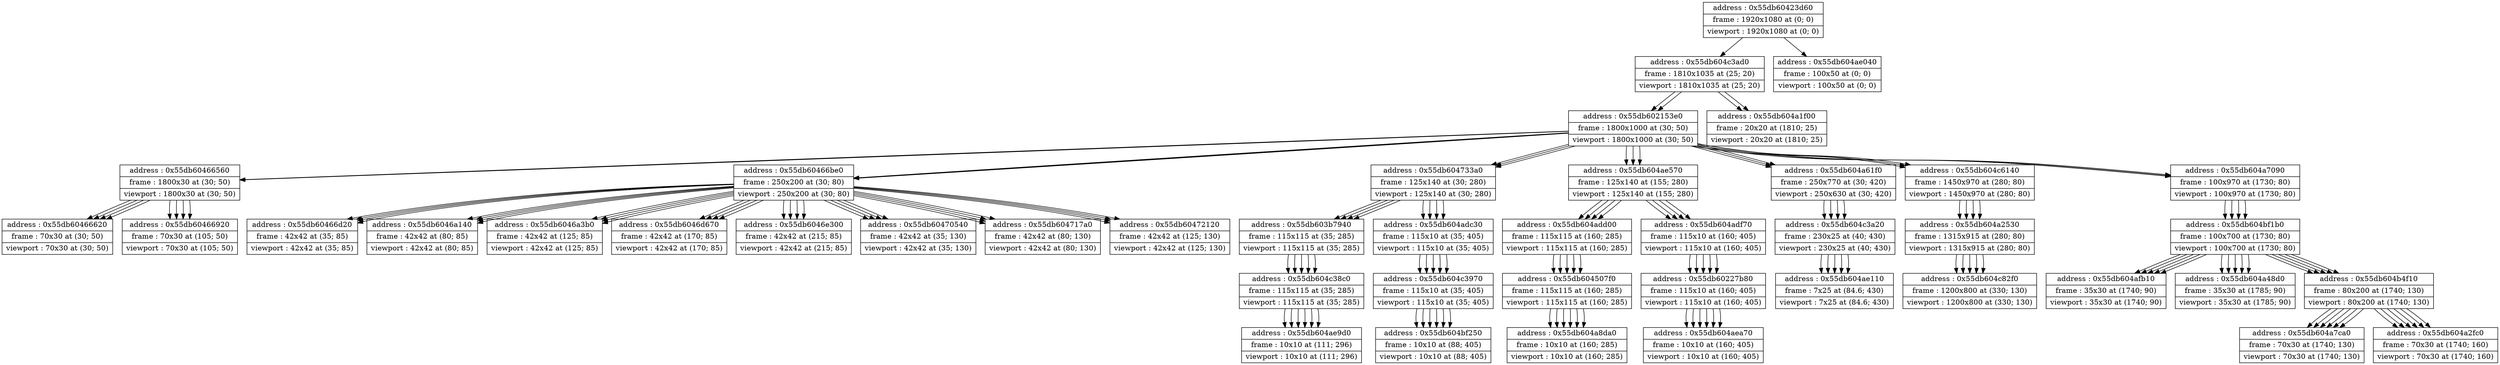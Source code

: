 digraph {
	node [shape=record]
	node0x55db602153e0 [label = "{address : 0x55db602153e0 |frame : 1800x1000 at (30; 50) |viewport : 1800x1000 at (30; 50)}"];

	 node0x55db602153e0 -> node0x55db60466560 [color=black];
	node0x55db60466560 [label = "{address : 0x55db60466560 |frame : 1800x30 at (30; 50) |viewport : 1800x30 at (30; 50)}"];

	 node0x55db60466560 -> node0x55db60466620 [color=black];
	node0x55db60466620 [label = "{address : 0x55db60466620 |frame : 70x30 at (30; 50) |viewport : 70x30 at (30; 50)}"];

	 node0x55db60466560 -> node0x55db60466920 [color=black];
	node0x55db60466920 [label = "{address : 0x55db60466920 |frame : 70x30 at (105; 50) |viewport : 70x30 at (105; 50)}"];

	 node0x55db602153e0 -> node0x55db60466be0 [color=black];
	node0x55db60466be0 [label = "{address : 0x55db60466be0 |frame : 250x200 at (30; 80) |viewport : 250x200 at (30; 80)}"];

	 node0x55db60466be0 -> node0x55db60466d20 [color=black];
	node0x55db60466d20 [label = "{address : 0x55db60466d20 |frame : 42x42 at (35; 85) |viewport : 42x42 at (35; 85)}"];

	 node0x55db60466be0 -> node0x55db6046a140 [color=black];
	node0x55db6046a140 [label = "{address : 0x55db6046a140 |frame : 42x42 at (80; 85) |viewport : 42x42 at (80; 85)}"];

	 node0x55db60466be0 -> node0x55db6046a3b0 [color=black];
	node0x55db6046a3b0 [label = "{address : 0x55db6046a3b0 |frame : 42x42 at (125; 85) |viewport : 42x42 at (125; 85)}"];

	 node0x55db60466be0 -> node0x55db6046d670 [color=black];
	node0x55db6046d670 [label = "{address : 0x55db6046d670 |frame : 42x42 at (170; 85) |viewport : 42x42 at (170; 85)}"];

	 node0x55db60466be0 -> node0x55db6046e300 [color=black];
	node0x55db6046e300 [label = "{address : 0x55db6046e300 |frame : 42x42 at (215; 85) |viewport : 42x42 at (215; 85)}"];

	 node0x55db60466be0 -> node0x55db60470540 [color=black];
	node0x55db60470540 [label = "{address : 0x55db60470540 |frame : 42x42 at (35; 130) |viewport : 42x42 at (35; 130)}"];

	 node0x55db60466be0 -> node0x55db604717a0 [color=black];
	node0x55db604717a0 [label = "{address : 0x55db604717a0 |frame : 42x42 at (80; 130) |viewport : 42x42 at (80; 130)}"];

	 node0x55db60466be0 -> node0x55db60472120 [color=black];
	node0x55db60472120 [label = "{address : 0x55db60472120 |frame : 42x42 at (125; 130) |viewport : 42x42 at (125; 130)}"];

	 node0x55db602153e0 -> node0x55db604733a0 [color=black];
	node0x55db604733a0 [label = "{address : 0x55db604733a0 |frame : 125x140 at (30; 280) |viewport : 125x140 at (30; 280)}"];

	 node0x55db604733a0 -> node0x55db603b7940 [color=black];
	node0x55db603b7940 [label = "{address : 0x55db603b7940 |frame : 115x115 at (35; 285) |viewport : 115x115 at (35; 285)}"];

	 node0x55db603b7940 -> node0x55db604c38c0 [color=black];
	node0x55db604c38c0 [label = "{address : 0x55db604c38c0 |frame : 115x115 at (35; 285) |viewport : 115x115 at (35; 285)}"];

	 node0x55db604c38c0 -> node0x55db604ae9d0 [color=black];
	node0x55db604ae9d0 [label = "{address : 0x55db604ae9d0 |frame : 10x10 at (111; 296) |viewport : 10x10 at (111; 296)}"];

	 node0x55db604733a0 -> node0x55db604adc30 [color=black];
	node0x55db604adc30 [label = "{address : 0x55db604adc30 |frame : 115x10 at (35; 405) |viewport : 115x10 at (35; 405)}"];

	 node0x55db604adc30 -> node0x55db604c3970 [color=black];
	node0x55db604c3970 [label = "{address : 0x55db604c3970 |frame : 115x10 at (35; 405) |viewport : 115x10 at (35; 405)}"];

	 node0x55db604c3970 -> node0x55db604bf250 [color=black];
	node0x55db604bf250 [label = "{address : 0x55db604bf250 |frame : 10x10 at (88; 405) |viewport : 10x10 at (88; 405)}"];

	 node0x55db602153e0 -> node0x55db604ae570 [color=black];
	node0x55db604ae570 [label = "{address : 0x55db604ae570 |frame : 125x140 at (155; 280) |viewport : 125x140 at (155; 280)}"];

	 node0x55db604ae570 -> node0x55db604add00 [color=black];
	node0x55db604add00 [label = "{address : 0x55db604add00 |frame : 115x115 at (160; 285) |viewport : 115x115 at (160; 285)}"];

	 node0x55db604add00 -> node0x55db604507f0 [color=black];
	node0x55db604507f0 [label = "{address : 0x55db604507f0 |frame : 115x115 at (160; 285) |viewport : 115x115 at (160; 285)}"];

	 node0x55db604507f0 -> node0x55db604a8da0 [color=black];
	node0x55db604a8da0 [label = "{address : 0x55db604a8da0 |frame : 10x10 at (160; 285) |viewport : 10x10 at (160; 285)}"];

	 node0x55db604ae570 -> node0x55db604adf70 [color=black];
	node0x55db604adf70 [label = "{address : 0x55db604adf70 |frame : 115x10 at (160; 405) |viewport : 115x10 at (160; 405)}"];

	 node0x55db604adf70 -> node0x55db60227b80 [color=black];
	node0x55db60227b80 [label = "{address : 0x55db60227b80 |frame : 115x10 at (160; 405) |viewport : 115x10 at (160; 405)}"];

	 node0x55db60227b80 -> node0x55db604aea70 [color=black];
	node0x55db604aea70 [label = "{address : 0x55db604aea70 |frame : 10x10 at (160; 405) |viewport : 10x10 at (160; 405)}"];

	 node0x55db602153e0 -> node0x55db604a61f0 [color=black];
	node0x55db604a61f0 [label = "{address : 0x55db604a61f0 |frame : 250x770 at (30; 420) |viewport : 250x630 at (30; 420)}"];

	 node0x55db604a61f0 -> node0x55db604c3a20 [color=black];
	node0x55db604c3a20 [label = "{address : 0x55db604c3a20 |frame : 230x25 at (40; 430) |viewport : 230x25 at (40; 430)}"];

	 node0x55db604c3a20 -> node0x55db604ae110 [color=black];
	node0x55db604ae110 [label = "{address : 0x55db604ae110 |frame : 7x25 at (84.6; 430) |viewport : 7x25 at (84.6; 430)}"];

	 node0x55db602153e0 -> node0x55db604c6140 [color=black];
	node0x55db604c6140 [label = "{address : 0x55db604c6140 |frame : 1450x970 at (280; 80) |viewport : 1450x970 at (280; 80)}"];

	 node0x55db604c6140 -> node0x55db604a2530 [color=black];
	node0x55db604a2530 [label = "{address : 0x55db604a2530 |frame : 1315x915 at (280; 80) |viewport : 1315x915 at (280; 80)}"];

	 node0x55db604a2530 -> node0x55db604c82f0 [color=black];
	node0x55db604c82f0 [label = "{address : 0x55db604c82f0 |frame : 1200x800 at (330; 130) |viewport : 1200x800 at (330; 130)}"];

	 node0x55db602153e0 -> node0x55db604a7090 [color=black];
	node0x55db604a7090 [label = "{address : 0x55db604a7090 |frame : 100x970 at (1730; 80) |viewport : 100x970 at (1730; 80)}"];

	 node0x55db604a7090 -> node0x55db604bf1b0 [color=black];
	node0x55db604bf1b0 [label = "{address : 0x55db604bf1b0 |frame : 100x700 at (1730; 80) |viewport : 100x700 at (1730; 80)}"];

	 node0x55db604bf1b0 -> node0x55db604afb10 [color=black];
	node0x55db604afb10 [label = "{address : 0x55db604afb10 |frame : 35x30 at (1740; 90) |viewport : 35x30 at (1740; 90)}"];

	 node0x55db604bf1b0 -> node0x55db604a48d0 [color=black];
	node0x55db604a48d0 [label = "{address : 0x55db604a48d0 |frame : 35x30 at (1785; 90) |viewport : 35x30 at (1785; 90)}"];

	 node0x55db604bf1b0 -> node0x55db604b4f10 [color=black];
	node0x55db604b4f10 [label = "{address : 0x55db604b4f10 |frame : 80x200 at (1740; 130) |viewport : 80x200 at (1740; 130)}"];

	 node0x55db604b4f10 -> node0x55db604a7ca0 [color=black];
	node0x55db604a7ca0 [label = "{address : 0x55db604a7ca0 |frame : 70x30 at (1740; 130) |viewport : 70x30 at (1740; 130)}"];

	 node0x55db604b4f10 -> node0x55db604a2fc0 [color=black];
	node0x55db604a2fc0 [label = "{address : 0x55db604a2fc0 |frame : 70x30 at (1740; 160) |viewport : 70x30 at (1740; 160)}"];

	node0x55db604bf1b0 [label = "{address : 0x55db604bf1b0 |frame : 100x700 at (1730; 80) |viewport : 100x700 at (1730; 80)}"];

	 node0x55db604bf1b0 -> node0x55db604afb10 [color=black];
	node0x55db604afb10 [label = "{address : 0x55db604afb10 |frame : 35x30 at (1740; 90) |viewport : 35x30 at (1740; 90)}"];

	 node0x55db604bf1b0 -> node0x55db604a48d0 [color=black];
	node0x55db604a48d0 [label = "{address : 0x55db604a48d0 |frame : 35x30 at (1785; 90) |viewport : 35x30 at (1785; 90)}"];

	 node0x55db604bf1b0 -> node0x55db604b4f10 [color=black];
	node0x55db604b4f10 [label = "{address : 0x55db604b4f10 |frame : 80x200 at (1740; 130) |viewport : 80x200 at (1740; 130)}"];

	 node0x55db604b4f10 -> node0x55db604a7ca0 [color=black];
	node0x55db604a7ca0 [label = "{address : 0x55db604a7ca0 |frame : 70x30 at (1740; 130) |viewport : 70x30 at (1740; 130)}"];

	 node0x55db604b4f10 -> node0x55db604a2fc0 [color=black];
	node0x55db604a2fc0 [label = "{address : 0x55db604a2fc0 |frame : 70x30 at (1740; 160) |viewport : 70x30 at (1740; 160)}"];

	node0x55db604a2fc0 [label = "{address : 0x55db604a2fc0 |frame : 70x30 at (1740; 160) |viewport : 70x30 at (1740; 160)}"];

	node0x55db604a48d0 [label = "{address : 0x55db604a48d0 |frame : 35x30 at (1785; 90) |viewport : 35x30 at (1785; 90)}"];

	node0x55db604c82f0 [label = "{address : 0x55db604c82f0 |frame : 1200x800 at (330; 130) |viewport : 1200x800 at (330; 130)}"];

	node0x55db604afb10 [label = "{address : 0x55db604afb10 |frame : 35x30 at (1740; 90) |viewport : 35x30 at (1740; 90)}"];

	node0x55db604a2530 [label = "{address : 0x55db604a2530 |frame : 1315x915 at (280; 80) |viewport : 1315x915 at (280; 80)}"];

	 node0x55db604a2530 -> node0x55db604c82f0 [color=black];
	node0x55db604c82f0 [label = "{address : 0x55db604c82f0 |frame : 1200x800 at (330; 130) |viewport : 1200x800 at (330; 130)}"];

	node0x55db604a61f0 [label = "{address : 0x55db604a61f0 |frame : 250x770 at (30; 420) |viewport : 250x630 at (30; 420)}"];

	 node0x55db604a61f0 -> node0x55db604c3a20 [color=black];
	node0x55db604c3a20 [label = "{address : 0x55db604c3a20 |frame : 230x25 at (40; 430) |viewport : 230x25 at (40; 430)}"];

	 node0x55db604c3a20 -> node0x55db604ae110 [color=black];
	node0x55db604ae110 [label = "{address : 0x55db604ae110 |frame : 7x25 at (84.6; 430) |viewport : 7x25 at (84.6; 430)}"];

	node0x55db60466be0 [label = "{address : 0x55db60466be0 |frame : 250x200 at (30; 80) |viewport : 250x200 at (30; 80)}"];

	 node0x55db60466be0 -> node0x55db60466d20 [color=black];
	node0x55db60466d20 [label = "{address : 0x55db60466d20 |frame : 42x42 at (35; 85) |viewport : 42x42 at (35; 85)}"];

	 node0x55db60466be0 -> node0x55db6046a140 [color=black];
	node0x55db6046a140 [label = "{address : 0x55db6046a140 |frame : 42x42 at (80; 85) |viewport : 42x42 at (80; 85)}"];

	 node0x55db60466be0 -> node0x55db6046a3b0 [color=black];
	node0x55db6046a3b0 [label = "{address : 0x55db6046a3b0 |frame : 42x42 at (125; 85) |viewport : 42x42 at (125; 85)}"];

	 node0x55db60466be0 -> node0x55db6046d670 [color=black];
	node0x55db6046d670 [label = "{address : 0x55db6046d670 |frame : 42x42 at (170; 85) |viewport : 42x42 at (170; 85)}"];

	 node0x55db60466be0 -> node0x55db6046e300 [color=black];
	node0x55db6046e300 [label = "{address : 0x55db6046e300 |frame : 42x42 at (215; 85) |viewport : 42x42 at (215; 85)}"];

	 node0x55db60466be0 -> node0x55db60470540 [color=black];
	node0x55db60470540 [label = "{address : 0x55db60470540 |frame : 42x42 at (35; 130) |viewport : 42x42 at (35; 130)}"];

	 node0x55db60466be0 -> node0x55db604717a0 [color=black];
	node0x55db604717a0 [label = "{address : 0x55db604717a0 |frame : 42x42 at (80; 130) |viewport : 42x42 at (80; 130)}"];

	 node0x55db60466be0 -> node0x55db60472120 [color=black];
	node0x55db60472120 [label = "{address : 0x55db60472120 |frame : 42x42 at (125; 130) |viewport : 42x42 at (125; 130)}"];

	node0x55db604c3a20 [label = "{address : 0x55db604c3a20 |frame : 230x25 at (40; 430) |viewport : 230x25 at (40; 430)}"];

	 node0x55db604c3a20 -> node0x55db604ae110 [color=black];
	node0x55db604ae110 [label = "{address : 0x55db604ae110 |frame : 7x25 at (84.6; 430) |viewport : 7x25 at (84.6; 430)}"];

	node0x55db60470540 [label = "{address : 0x55db60470540 |frame : 42x42 at (35; 130) |viewport : 42x42 at (35; 130)}"];

	node0x55db604c3970 [label = "{address : 0x55db604c3970 |frame : 115x10 at (35; 405) |viewport : 115x10 at (35; 405)}"];

	 node0x55db604c3970 -> node0x55db604bf250 [color=black];
	node0x55db604bf250 [label = "{address : 0x55db604bf250 |frame : 10x10 at (88; 405) |viewport : 10x10 at (88; 405)}"];

	node0x55db6046d670 [label = "{address : 0x55db6046d670 |frame : 42x42 at (170; 85) |viewport : 42x42 at (170; 85)}"];

	node0x55db6046a3b0 [label = "{address : 0x55db6046a3b0 |frame : 42x42 at (125; 85) |viewport : 42x42 at (125; 85)}"];

	node0x55db604aea70 [label = "{address : 0x55db604aea70 |frame : 10x10 at (160; 405) |viewport : 10x10 at (160; 405)}"];

	node0x55db604507f0 [label = "{address : 0x55db604507f0 |frame : 115x115 at (160; 285) |viewport : 115x115 at (160; 285)}"];

	 node0x55db604507f0 -> node0x55db604a8da0 [color=black];
	node0x55db604a8da0 [label = "{address : 0x55db604a8da0 |frame : 10x10 at (160; 285) |viewport : 10x10 at (160; 285)}"];

	node0x55db604ae110 [label = "{address : 0x55db604ae110 |frame : 7x25 at (84.6; 430) |viewport : 7x25 at (84.6; 430)}"];

	node0x55db6046a140 [label = "{address : 0x55db6046a140 |frame : 42x42 at (80; 85) |viewport : 42x42 at (80; 85)}"];

	node0x55db60466d20 [label = "{address : 0x55db60466d20 |frame : 42x42 at (35; 85) |viewport : 42x42 at (35; 85)}"];

	node0x55db604c3ad0 [label = "{address : 0x55db604c3ad0 |frame : 1810x1035 at (25; 20) |viewport : 1810x1035 at (25; 20)}"];

	 node0x55db604c3ad0 -> node0x55db602153e0 [color=black];
	node0x55db602153e0 [label = "{address : 0x55db602153e0 |frame : 1800x1000 at (30; 50) |viewport : 1800x1000 at (30; 50)}"];

	 node0x55db602153e0 -> node0x55db60466560 [color=black];
	node0x55db60466560 [label = "{address : 0x55db60466560 |frame : 1800x30 at (30; 50) |viewport : 1800x30 at (30; 50)}"];

	 node0x55db60466560 -> node0x55db60466620 [color=black];
	node0x55db60466620 [label = "{address : 0x55db60466620 |frame : 70x30 at (30; 50) |viewport : 70x30 at (30; 50)}"];

	 node0x55db60466560 -> node0x55db60466920 [color=black];
	node0x55db60466920 [label = "{address : 0x55db60466920 |frame : 70x30 at (105; 50) |viewport : 70x30 at (105; 50)}"];

	 node0x55db602153e0 -> node0x55db60466be0 [color=black];
	node0x55db60466be0 [label = "{address : 0x55db60466be0 |frame : 250x200 at (30; 80) |viewport : 250x200 at (30; 80)}"];

	 node0x55db60466be0 -> node0x55db60466d20 [color=black];
	node0x55db60466d20 [label = "{address : 0x55db60466d20 |frame : 42x42 at (35; 85) |viewport : 42x42 at (35; 85)}"];

	 node0x55db60466be0 -> node0x55db6046a140 [color=black];
	node0x55db6046a140 [label = "{address : 0x55db6046a140 |frame : 42x42 at (80; 85) |viewport : 42x42 at (80; 85)}"];

	 node0x55db60466be0 -> node0x55db6046a3b0 [color=black];
	node0x55db6046a3b0 [label = "{address : 0x55db6046a3b0 |frame : 42x42 at (125; 85) |viewport : 42x42 at (125; 85)}"];

	 node0x55db60466be0 -> node0x55db6046d670 [color=black];
	node0x55db6046d670 [label = "{address : 0x55db6046d670 |frame : 42x42 at (170; 85) |viewport : 42x42 at (170; 85)}"];

	 node0x55db60466be0 -> node0x55db6046e300 [color=black];
	node0x55db6046e300 [label = "{address : 0x55db6046e300 |frame : 42x42 at (215; 85) |viewport : 42x42 at (215; 85)}"];

	 node0x55db60466be0 -> node0x55db60470540 [color=black];
	node0x55db60470540 [label = "{address : 0x55db60470540 |frame : 42x42 at (35; 130) |viewport : 42x42 at (35; 130)}"];

	 node0x55db60466be0 -> node0x55db604717a0 [color=black];
	node0x55db604717a0 [label = "{address : 0x55db604717a0 |frame : 42x42 at (80; 130) |viewport : 42x42 at (80; 130)}"];

	 node0x55db60466be0 -> node0x55db60472120 [color=black];
	node0x55db60472120 [label = "{address : 0x55db60472120 |frame : 42x42 at (125; 130) |viewport : 42x42 at (125; 130)}"];

	 node0x55db602153e0 -> node0x55db604733a0 [color=black];
	node0x55db604733a0 [label = "{address : 0x55db604733a0 |frame : 125x140 at (30; 280) |viewport : 125x140 at (30; 280)}"];

	 node0x55db604733a0 -> node0x55db603b7940 [color=black];
	node0x55db603b7940 [label = "{address : 0x55db603b7940 |frame : 115x115 at (35; 285) |viewport : 115x115 at (35; 285)}"];

	 node0x55db603b7940 -> node0x55db604c38c0 [color=black];
	node0x55db604c38c0 [label = "{address : 0x55db604c38c0 |frame : 115x115 at (35; 285) |viewport : 115x115 at (35; 285)}"];

	 node0x55db604c38c0 -> node0x55db604ae9d0 [color=black];
	node0x55db604ae9d0 [label = "{address : 0x55db604ae9d0 |frame : 10x10 at (111; 296) |viewport : 10x10 at (111; 296)}"];

	 node0x55db604733a0 -> node0x55db604adc30 [color=black];
	node0x55db604adc30 [label = "{address : 0x55db604adc30 |frame : 115x10 at (35; 405) |viewport : 115x10 at (35; 405)}"];

	 node0x55db604adc30 -> node0x55db604c3970 [color=black];
	node0x55db604c3970 [label = "{address : 0x55db604c3970 |frame : 115x10 at (35; 405) |viewport : 115x10 at (35; 405)}"];

	 node0x55db604c3970 -> node0x55db604bf250 [color=black];
	node0x55db604bf250 [label = "{address : 0x55db604bf250 |frame : 10x10 at (88; 405) |viewport : 10x10 at (88; 405)}"];

	 node0x55db602153e0 -> node0x55db604ae570 [color=black];
	node0x55db604ae570 [label = "{address : 0x55db604ae570 |frame : 125x140 at (155; 280) |viewport : 125x140 at (155; 280)}"];

	 node0x55db604ae570 -> node0x55db604add00 [color=black];
	node0x55db604add00 [label = "{address : 0x55db604add00 |frame : 115x115 at (160; 285) |viewport : 115x115 at (160; 285)}"];

	 node0x55db604add00 -> node0x55db604507f0 [color=black];
	node0x55db604507f0 [label = "{address : 0x55db604507f0 |frame : 115x115 at (160; 285) |viewport : 115x115 at (160; 285)}"];

	 node0x55db604507f0 -> node0x55db604a8da0 [color=black];
	node0x55db604a8da0 [label = "{address : 0x55db604a8da0 |frame : 10x10 at (160; 285) |viewport : 10x10 at (160; 285)}"];

	 node0x55db604ae570 -> node0x55db604adf70 [color=black];
	node0x55db604adf70 [label = "{address : 0x55db604adf70 |frame : 115x10 at (160; 405) |viewport : 115x10 at (160; 405)}"];

	 node0x55db604adf70 -> node0x55db60227b80 [color=black];
	node0x55db60227b80 [label = "{address : 0x55db60227b80 |frame : 115x10 at (160; 405) |viewport : 115x10 at (160; 405)}"];

	 node0x55db60227b80 -> node0x55db604aea70 [color=black];
	node0x55db604aea70 [label = "{address : 0x55db604aea70 |frame : 10x10 at (160; 405) |viewport : 10x10 at (160; 405)}"];

	 node0x55db602153e0 -> node0x55db604a61f0 [color=black];
	node0x55db604a61f0 [label = "{address : 0x55db604a61f0 |frame : 250x770 at (30; 420) |viewport : 250x630 at (30; 420)}"];

	 node0x55db604a61f0 -> node0x55db604c3a20 [color=black];
	node0x55db604c3a20 [label = "{address : 0x55db604c3a20 |frame : 230x25 at (40; 430) |viewport : 230x25 at (40; 430)}"];

	 node0x55db604c3a20 -> node0x55db604ae110 [color=black];
	node0x55db604ae110 [label = "{address : 0x55db604ae110 |frame : 7x25 at (84.6; 430) |viewport : 7x25 at (84.6; 430)}"];

	 node0x55db602153e0 -> node0x55db604c6140 [color=black];
	node0x55db604c6140 [label = "{address : 0x55db604c6140 |frame : 1450x970 at (280; 80) |viewport : 1450x970 at (280; 80)}"];

	 node0x55db604c6140 -> node0x55db604a2530 [color=black];
	node0x55db604a2530 [label = "{address : 0x55db604a2530 |frame : 1315x915 at (280; 80) |viewport : 1315x915 at (280; 80)}"];

	 node0x55db604a2530 -> node0x55db604c82f0 [color=black];
	node0x55db604c82f0 [label = "{address : 0x55db604c82f0 |frame : 1200x800 at (330; 130) |viewport : 1200x800 at (330; 130)}"];

	 node0x55db602153e0 -> node0x55db604a7090 [color=black];
	node0x55db604a7090 [label = "{address : 0x55db604a7090 |frame : 100x970 at (1730; 80) |viewport : 100x970 at (1730; 80)}"];

	 node0x55db604a7090 -> node0x55db604bf1b0 [color=black];
	node0x55db604bf1b0 [label = "{address : 0x55db604bf1b0 |frame : 100x700 at (1730; 80) |viewport : 100x700 at (1730; 80)}"];

	 node0x55db604bf1b0 -> node0x55db604afb10 [color=black];
	node0x55db604afb10 [label = "{address : 0x55db604afb10 |frame : 35x30 at (1740; 90) |viewport : 35x30 at (1740; 90)}"];

	 node0x55db604bf1b0 -> node0x55db604a48d0 [color=black];
	node0x55db604a48d0 [label = "{address : 0x55db604a48d0 |frame : 35x30 at (1785; 90) |viewport : 35x30 at (1785; 90)}"];

	 node0x55db604bf1b0 -> node0x55db604b4f10 [color=black];
	node0x55db604b4f10 [label = "{address : 0x55db604b4f10 |frame : 80x200 at (1740; 130) |viewport : 80x200 at (1740; 130)}"];

	 node0x55db604b4f10 -> node0x55db604a7ca0 [color=black];
	node0x55db604a7ca0 [label = "{address : 0x55db604a7ca0 |frame : 70x30 at (1740; 130) |viewport : 70x30 at (1740; 130)}"];

	 node0x55db604b4f10 -> node0x55db604a2fc0 [color=black];
	node0x55db604a2fc0 [label = "{address : 0x55db604a2fc0 |frame : 70x30 at (1740; 160) |viewport : 70x30 at (1740; 160)}"];

	 node0x55db604c3ad0 -> node0x55db604a1f00 [color=black];
	node0x55db604a1f00 [label = "{address : 0x55db604a1f00 |frame : 20x20 at (1810; 25) |viewport : 20x20 at (1810; 25)}"];

	node0x55db604a7ca0 [label = "{address : 0x55db604a7ca0 |frame : 70x30 at (1740; 130) |viewport : 70x30 at (1740; 130)}"];

	node0x55db60466560 [label = "{address : 0x55db60466560 |frame : 1800x30 at (30; 50) |viewport : 1800x30 at (30; 50)}"];

	 node0x55db60466560 -> node0x55db60466620 [color=black];
	node0x55db60466620 [label = "{address : 0x55db60466620 |frame : 70x30 at (30; 50) |viewport : 70x30 at (30; 50)}"];

	 node0x55db60466560 -> node0x55db60466920 [color=black];
	node0x55db60466920 [label = "{address : 0x55db60466920 |frame : 70x30 at (105; 50) |viewport : 70x30 at (105; 50)}"];

	node0x55db604b4f10 [label = "{address : 0x55db604b4f10 |frame : 80x200 at (1740; 130) |viewport : 80x200 at (1740; 130)}"];

	 node0x55db604b4f10 -> node0x55db604a7ca0 [color=black];
	node0x55db604a7ca0 [label = "{address : 0x55db604a7ca0 |frame : 70x30 at (1740; 130) |viewport : 70x30 at (1740; 130)}"];

	 node0x55db604b4f10 -> node0x55db604a2fc0 [color=black];
	node0x55db604a2fc0 [label = "{address : 0x55db604a2fc0 |frame : 70x30 at (1740; 160) |viewport : 70x30 at (1740; 160)}"];

	node0x55db6046e300 [label = "{address : 0x55db6046e300 |frame : 42x42 at (215; 85) |viewport : 42x42 at (215; 85)}"];

	node0x55db604a7090 [label = "{address : 0x55db604a7090 |frame : 100x970 at (1730; 80) |viewport : 100x970 at (1730; 80)}"];

	 node0x55db604a7090 -> node0x55db604bf1b0 [color=black];
	node0x55db604bf1b0 [label = "{address : 0x55db604bf1b0 |frame : 100x700 at (1730; 80) |viewport : 100x700 at (1730; 80)}"];

	 node0x55db604bf1b0 -> node0x55db604afb10 [color=black];
	node0x55db604afb10 [label = "{address : 0x55db604afb10 |frame : 35x30 at (1740; 90) |viewport : 35x30 at (1740; 90)}"];

	 node0x55db604bf1b0 -> node0x55db604a48d0 [color=black];
	node0x55db604a48d0 [label = "{address : 0x55db604a48d0 |frame : 35x30 at (1785; 90) |viewport : 35x30 at (1785; 90)}"];

	 node0x55db604bf1b0 -> node0x55db604b4f10 [color=black];
	node0x55db604b4f10 [label = "{address : 0x55db604b4f10 |frame : 80x200 at (1740; 130) |viewport : 80x200 at (1740; 130)}"];

	 node0x55db604b4f10 -> node0x55db604a7ca0 [color=black];
	node0x55db604a7ca0 [label = "{address : 0x55db604a7ca0 |frame : 70x30 at (1740; 130) |viewport : 70x30 at (1740; 130)}"];

	 node0x55db604b4f10 -> node0x55db604a2fc0 [color=black];
	node0x55db604a2fc0 [label = "{address : 0x55db604a2fc0 |frame : 70x30 at (1740; 160) |viewport : 70x30 at (1740; 160)}"];

	node0x55db603b7940 [label = "{address : 0x55db603b7940 |frame : 115x115 at (35; 285) |viewport : 115x115 at (35; 285)}"];

	 node0x55db603b7940 -> node0x55db604c38c0 [color=black];
	node0x55db604c38c0 [label = "{address : 0x55db604c38c0 |frame : 115x115 at (35; 285) |viewport : 115x115 at (35; 285)}"];

	 node0x55db604c38c0 -> node0x55db604ae9d0 [color=black];
	node0x55db604ae9d0 [label = "{address : 0x55db604ae9d0 |frame : 10x10 at (111; 296) |viewport : 10x10 at (111; 296)}"];

	node0x55db604adf70 [label = "{address : 0x55db604adf70 |frame : 115x10 at (160; 405) |viewport : 115x10 at (160; 405)}"];

	 node0x55db604adf70 -> node0x55db60227b80 [color=black];
	node0x55db60227b80 [label = "{address : 0x55db60227b80 |frame : 115x10 at (160; 405) |viewport : 115x10 at (160; 405)}"];

	 node0x55db60227b80 -> node0x55db604aea70 [color=black];
	node0x55db604aea70 [label = "{address : 0x55db604aea70 |frame : 10x10 at (160; 405) |viewport : 10x10 at (160; 405)}"];

	node0x55db604ae040 [label = "{address : 0x55db604ae040 |frame : 100x50 at (0; 0) |viewport : 100x50 at (0; 0)}"];

	node0x55db60466920 [label = "{address : 0x55db60466920 |frame : 70x30 at (105; 50) |viewport : 70x30 at (105; 50)}"];

	node0x55db60466620 [label = "{address : 0x55db60466620 |frame : 70x30 at (30; 50) |viewport : 70x30 at (30; 50)}"];

	node0x55db60423d60 [label = "{address : 0x55db60423d60 |frame : 1920x1080 at (0; 0) |viewport : 1920x1080 at (0; 0)}"];

	 node0x55db60423d60 -> node0x55db604c3ad0 [color=black];
	node0x55db604c3ad0 [label = "{address : 0x55db604c3ad0 |frame : 1810x1035 at (25; 20) |viewport : 1810x1035 at (25; 20)}"];

	 node0x55db604c3ad0 -> node0x55db602153e0 [color=black];
	node0x55db602153e0 [label = "{address : 0x55db602153e0 |frame : 1800x1000 at (30; 50) |viewport : 1800x1000 at (30; 50)}"];

	 node0x55db602153e0 -> node0x55db60466560 [color=black];
	node0x55db60466560 [label = "{address : 0x55db60466560 |frame : 1800x30 at (30; 50) |viewport : 1800x30 at (30; 50)}"];

	 node0x55db60466560 -> node0x55db60466620 [color=black];
	node0x55db60466620 [label = "{address : 0x55db60466620 |frame : 70x30 at (30; 50) |viewport : 70x30 at (30; 50)}"];

	 node0x55db60466560 -> node0x55db60466920 [color=black];
	node0x55db60466920 [label = "{address : 0x55db60466920 |frame : 70x30 at (105; 50) |viewport : 70x30 at (105; 50)}"];

	 node0x55db602153e0 -> node0x55db60466be0 [color=black];
	node0x55db60466be0 [label = "{address : 0x55db60466be0 |frame : 250x200 at (30; 80) |viewport : 250x200 at (30; 80)}"];

	 node0x55db60466be0 -> node0x55db60466d20 [color=black];
	node0x55db60466d20 [label = "{address : 0x55db60466d20 |frame : 42x42 at (35; 85) |viewport : 42x42 at (35; 85)}"];

	 node0x55db60466be0 -> node0x55db6046a140 [color=black];
	node0x55db6046a140 [label = "{address : 0x55db6046a140 |frame : 42x42 at (80; 85) |viewport : 42x42 at (80; 85)}"];

	 node0x55db60466be0 -> node0x55db6046a3b0 [color=black];
	node0x55db6046a3b0 [label = "{address : 0x55db6046a3b0 |frame : 42x42 at (125; 85) |viewport : 42x42 at (125; 85)}"];

	 node0x55db60466be0 -> node0x55db6046d670 [color=black];
	node0x55db6046d670 [label = "{address : 0x55db6046d670 |frame : 42x42 at (170; 85) |viewport : 42x42 at (170; 85)}"];

	 node0x55db60466be0 -> node0x55db6046e300 [color=black];
	node0x55db6046e300 [label = "{address : 0x55db6046e300 |frame : 42x42 at (215; 85) |viewport : 42x42 at (215; 85)}"];

	 node0x55db60466be0 -> node0x55db60470540 [color=black];
	node0x55db60470540 [label = "{address : 0x55db60470540 |frame : 42x42 at (35; 130) |viewport : 42x42 at (35; 130)}"];

	 node0x55db60466be0 -> node0x55db604717a0 [color=black];
	node0x55db604717a0 [label = "{address : 0x55db604717a0 |frame : 42x42 at (80; 130) |viewport : 42x42 at (80; 130)}"];

	 node0x55db60466be0 -> node0x55db60472120 [color=black];
	node0x55db60472120 [label = "{address : 0x55db60472120 |frame : 42x42 at (125; 130) |viewport : 42x42 at (125; 130)}"];

	 node0x55db602153e0 -> node0x55db604733a0 [color=black];
	node0x55db604733a0 [label = "{address : 0x55db604733a0 |frame : 125x140 at (30; 280) |viewport : 125x140 at (30; 280)}"];

	 node0x55db604733a0 -> node0x55db603b7940 [color=black];
	node0x55db603b7940 [label = "{address : 0x55db603b7940 |frame : 115x115 at (35; 285) |viewport : 115x115 at (35; 285)}"];

	 node0x55db603b7940 -> node0x55db604c38c0 [color=black];
	node0x55db604c38c0 [label = "{address : 0x55db604c38c0 |frame : 115x115 at (35; 285) |viewport : 115x115 at (35; 285)}"];

	 node0x55db604c38c0 -> node0x55db604ae9d0 [color=black];
	node0x55db604ae9d0 [label = "{address : 0x55db604ae9d0 |frame : 10x10 at (111; 296) |viewport : 10x10 at (111; 296)}"];

	 node0x55db604733a0 -> node0x55db604adc30 [color=black];
	node0x55db604adc30 [label = "{address : 0x55db604adc30 |frame : 115x10 at (35; 405) |viewport : 115x10 at (35; 405)}"];

	 node0x55db604adc30 -> node0x55db604c3970 [color=black];
	node0x55db604c3970 [label = "{address : 0x55db604c3970 |frame : 115x10 at (35; 405) |viewport : 115x10 at (35; 405)}"];

	 node0x55db604c3970 -> node0x55db604bf250 [color=black];
	node0x55db604bf250 [label = "{address : 0x55db604bf250 |frame : 10x10 at (88; 405) |viewport : 10x10 at (88; 405)}"];

	 node0x55db602153e0 -> node0x55db604ae570 [color=black];
	node0x55db604ae570 [label = "{address : 0x55db604ae570 |frame : 125x140 at (155; 280) |viewport : 125x140 at (155; 280)}"];

	 node0x55db604ae570 -> node0x55db604add00 [color=black];
	node0x55db604add00 [label = "{address : 0x55db604add00 |frame : 115x115 at (160; 285) |viewport : 115x115 at (160; 285)}"];

	 node0x55db604add00 -> node0x55db604507f0 [color=black];
	node0x55db604507f0 [label = "{address : 0x55db604507f0 |frame : 115x115 at (160; 285) |viewport : 115x115 at (160; 285)}"];

	 node0x55db604507f0 -> node0x55db604a8da0 [color=black];
	node0x55db604a8da0 [label = "{address : 0x55db604a8da0 |frame : 10x10 at (160; 285) |viewport : 10x10 at (160; 285)}"];

	 node0x55db604ae570 -> node0x55db604adf70 [color=black];
	node0x55db604adf70 [label = "{address : 0x55db604adf70 |frame : 115x10 at (160; 405) |viewport : 115x10 at (160; 405)}"];

	 node0x55db604adf70 -> node0x55db60227b80 [color=black];
	node0x55db60227b80 [label = "{address : 0x55db60227b80 |frame : 115x10 at (160; 405) |viewport : 115x10 at (160; 405)}"];

	 node0x55db60227b80 -> node0x55db604aea70 [color=black];
	node0x55db604aea70 [label = "{address : 0x55db604aea70 |frame : 10x10 at (160; 405) |viewport : 10x10 at (160; 405)}"];

	 node0x55db602153e0 -> node0x55db604a61f0 [color=black];
	node0x55db604a61f0 [label = "{address : 0x55db604a61f0 |frame : 250x770 at (30; 420) |viewport : 250x630 at (30; 420)}"];

	 node0x55db604a61f0 -> node0x55db604c3a20 [color=black];
	node0x55db604c3a20 [label = "{address : 0x55db604c3a20 |frame : 230x25 at (40; 430) |viewport : 230x25 at (40; 430)}"];

	 node0x55db604c3a20 -> node0x55db604ae110 [color=black];
	node0x55db604ae110 [label = "{address : 0x55db604ae110 |frame : 7x25 at (84.6; 430) |viewport : 7x25 at (84.6; 430)}"];

	 node0x55db602153e0 -> node0x55db604c6140 [color=black];
	node0x55db604c6140 [label = "{address : 0x55db604c6140 |frame : 1450x970 at (280; 80) |viewport : 1450x970 at (280; 80)}"];

	 node0x55db604c6140 -> node0x55db604a2530 [color=black];
	node0x55db604a2530 [label = "{address : 0x55db604a2530 |frame : 1315x915 at (280; 80) |viewport : 1315x915 at (280; 80)}"];

	 node0x55db604a2530 -> node0x55db604c82f0 [color=black];
	node0x55db604c82f0 [label = "{address : 0x55db604c82f0 |frame : 1200x800 at (330; 130) |viewport : 1200x800 at (330; 130)}"];

	 node0x55db602153e0 -> node0x55db604a7090 [color=black];
	node0x55db604a7090 [label = "{address : 0x55db604a7090 |frame : 100x970 at (1730; 80) |viewport : 100x970 at (1730; 80)}"];

	 node0x55db604a7090 -> node0x55db604bf1b0 [color=black];
	node0x55db604bf1b0 [label = "{address : 0x55db604bf1b0 |frame : 100x700 at (1730; 80) |viewport : 100x700 at (1730; 80)}"];

	 node0x55db604bf1b0 -> node0x55db604afb10 [color=black];
	node0x55db604afb10 [label = "{address : 0x55db604afb10 |frame : 35x30 at (1740; 90) |viewport : 35x30 at (1740; 90)}"];

	 node0x55db604bf1b0 -> node0x55db604a48d0 [color=black];
	node0x55db604a48d0 [label = "{address : 0x55db604a48d0 |frame : 35x30 at (1785; 90) |viewport : 35x30 at (1785; 90)}"];

	 node0x55db604bf1b0 -> node0x55db604b4f10 [color=black];
	node0x55db604b4f10 [label = "{address : 0x55db604b4f10 |frame : 80x200 at (1740; 130) |viewport : 80x200 at (1740; 130)}"];

	 node0x55db604b4f10 -> node0x55db604a7ca0 [color=black];
	node0x55db604a7ca0 [label = "{address : 0x55db604a7ca0 |frame : 70x30 at (1740; 130) |viewport : 70x30 at (1740; 130)}"];

	 node0x55db604b4f10 -> node0x55db604a2fc0 [color=black];
	node0x55db604a2fc0 [label = "{address : 0x55db604a2fc0 |frame : 70x30 at (1740; 160) |viewport : 70x30 at (1740; 160)}"];

	 node0x55db604c3ad0 -> node0x55db604a1f00 [color=black];
	node0x55db604a1f00 [label = "{address : 0x55db604a1f00 |frame : 20x20 at (1810; 25) |viewport : 20x20 at (1810; 25)}"];

	 node0x55db60423d60 -> node0x55db604ae040 [color=black];
	node0x55db604ae040 [label = "{address : 0x55db604ae040 |frame : 100x50 at (0; 0) |viewport : 100x50 at (0; 0)}"];

	node0x55db604717a0 [label = "{address : 0x55db604717a0 |frame : 42x42 at (80; 130) |viewport : 42x42 at (80; 130)}"];

	node0x55db604bf250 [label = "{address : 0x55db604bf250 |frame : 10x10 at (88; 405) |viewport : 10x10 at (88; 405)}"];

	node0x55db604add00 [label = "{address : 0x55db604add00 |frame : 115x115 at (160; 285) |viewport : 115x115 at (160; 285)}"];

	 node0x55db604add00 -> node0x55db604507f0 [color=black];
	node0x55db604507f0 [label = "{address : 0x55db604507f0 |frame : 115x115 at (160; 285) |viewport : 115x115 at (160; 285)}"];

	 node0x55db604507f0 -> node0x55db604a8da0 [color=black];
	node0x55db604a8da0 [label = "{address : 0x55db604a8da0 |frame : 10x10 at (160; 285) |viewport : 10x10 at (160; 285)}"];

	node0x55db604c38c0 [label = "{address : 0x55db604c38c0 |frame : 115x115 at (35; 285) |viewport : 115x115 at (35; 285)}"];

	 node0x55db604c38c0 -> node0x55db604ae9d0 [color=black];
	node0x55db604ae9d0 [label = "{address : 0x55db604ae9d0 |frame : 10x10 at (111; 296) |viewport : 10x10 at (111; 296)}"];

	node0x55db60472120 [label = "{address : 0x55db60472120 |frame : 42x42 at (125; 130) |viewport : 42x42 at (125; 130)}"];

	node0x55db604adc30 [label = "{address : 0x55db604adc30 |frame : 115x10 at (35; 405) |viewport : 115x10 at (35; 405)}"];

	 node0x55db604adc30 -> node0x55db604c3970 [color=black];
	node0x55db604c3970 [label = "{address : 0x55db604c3970 |frame : 115x10 at (35; 405) |viewport : 115x10 at (35; 405)}"];

	 node0x55db604c3970 -> node0x55db604bf250 [color=black];
	node0x55db604bf250 [label = "{address : 0x55db604bf250 |frame : 10x10 at (88; 405) |viewport : 10x10 at (88; 405)}"];

	node0x55db60227b80 [label = "{address : 0x55db60227b80 |frame : 115x10 at (160; 405) |viewport : 115x10 at (160; 405)}"];

	 node0x55db60227b80 -> node0x55db604aea70 [color=black];
	node0x55db604aea70 [label = "{address : 0x55db604aea70 |frame : 10x10 at (160; 405) |viewport : 10x10 at (160; 405)}"];

	node0x55db604733a0 [label = "{address : 0x55db604733a0 |frame : 125x140 at (30; 280) |viewport : 125x140 at (30; 280)}"];

	 node0x55db604733a0 -> node0x55db603b7940 [color=black];
	node0x55db603b7940 [label = "{address : 0x55db603b7940 |frame : 115x115 at (35; 285) |viewport : 115x115 at (35; 285)}"];

	 node0x55db603b7940 -> node0x55db604c38c0 [color=black];
	node0x55db604c38c0 [label = "{address : 0x55db604c38c0 |frame : 115x115 at (35; 285) |viewport : 115x115 at (35; 285)}"];

	 node0x55db604c38c0 -> node0x55db604ae9d0 [color=black];
	node0x55db604ae9d0 [label = "{address : 0x55db604ae9d0 |frame : 10x10 at (111; 296) |viewport : 10x10 at (111; 296)}"];

	 node0x55db604733a0 -> node0x55db604adc30 [color=black];
	node0x55db604adc30 [label = "{address : 0x55db604adc30 |frame : 115x10 at (35; 405) |viewport : 115x10 at (35; 405)}"];

	 node0x55db604adc30 -> node0x55db604c3970 [color=black];
	node0x55db604c3970 [label = "{address : 0x55db604c3970 |frame : 115x10 at (35; 405) |viewport : 115x10 at (35; 405)}"];

	 node0x55db604c3970 -> node0x55db604bf250 [color=black];
	node0x55db604bf250 [label = "{address : 0x55db604bf250 |frame : 10x10 at (88; 405) |viewport : 10x10 at (88; 405)}"];

	node0x55db604a1f00 [label = "{address : 0x55db604a1f00 |frame : 20x20 at (1810; 25) |viewport : 20x20 at (1810; 25)}"];

	node0x55db604ae9d0 [label = "{address : 0x55db604ae9d0 |frame : 10x10 at (111; 296) |viewport : 10x10 at (111; 296)}"];

	node0x55db604a8da0 [label = "{address : 0x55db604a8da0 |frame : 10x10 at (160; 285) |viewport : 10x10 at (160; 285)}"];

	node0x55db604c6140 [label = "{address : 0x55db604c6140 |frame : 1450x970 at (280; 80) |viewport : 1450x970 at (280; 80)}"];

	 node0x55db604c6140 -> node0x55db604a2530 [color=black];
	node0x55db604a2530 [label = "{address : 0x55db604a2530 |frame : 1315x915 at (280; 80) |viewport : 1315x915 at (280; 80)}"];

	 node0x55db604a2530 -> node0x55db604c82f0 [color=black];
	node0x55db604c82f0 [label = "{address : 0x55db604c82f0 |frame : 1200x800 at (330; 130) |viewport : 1200x800 at (330; 130)}"];

	node0x55db604ae570 [label = "{address : 0x55db604ae570 |frame : 125x140 at (155; 280) |viewport : 125x140 at (155; 280)}"];

	 node0x55db604ae570 -> node0x55db604add00 [color=black];
	node0x55db604add00 [label = "{address : 0x55db604add00 |frame : 115x115 at (160; 285) |viewport : 115x115 at (160; 285)}"];

	 node0x55db604add00 -> node0x55db604507f0 [color=black];
	node0x55db604507f0 [label = "{address : 0x55db604507f0 |frame : 115x115 at (160; 285) |viewport : 115x115 at (160; 285)}"];

	 node0x55db604507f0 -> node0x55db604a8da0 [color=black];
	node0x55db604a8da0 [label = "{address : 0x55db604a8da0 |frame : 10x10 at (160; 285) |viewport : 10x10 at (160; 285)}"];

	 node0x55db604ae570 -> node0x55db604adf70 [color=black];
	node0x55db604adf70 [label = "{address : 0x55db604adf70 |frame : 115x10 at (160; 405) |viewport : 115x10 at (160; 405)}"];

	 node0x55db604adf70 -> node0x55db60227b80 [color=black];
	node0x55db60227b80 [label = "{address : 0x55db60227b80 |frame : 115x10 at (160; 405) |viewport : 115x10 at (160; 405)}"];

	 node0x55db60227b80 -> node0x55db604aea70 [color=black];
	node0x55db604aea70 [label = "{address : 0x55db604aea70 |frame : 10x10 at (160; 405) |viewport : 10x10 at (160; 405)}"];

}
